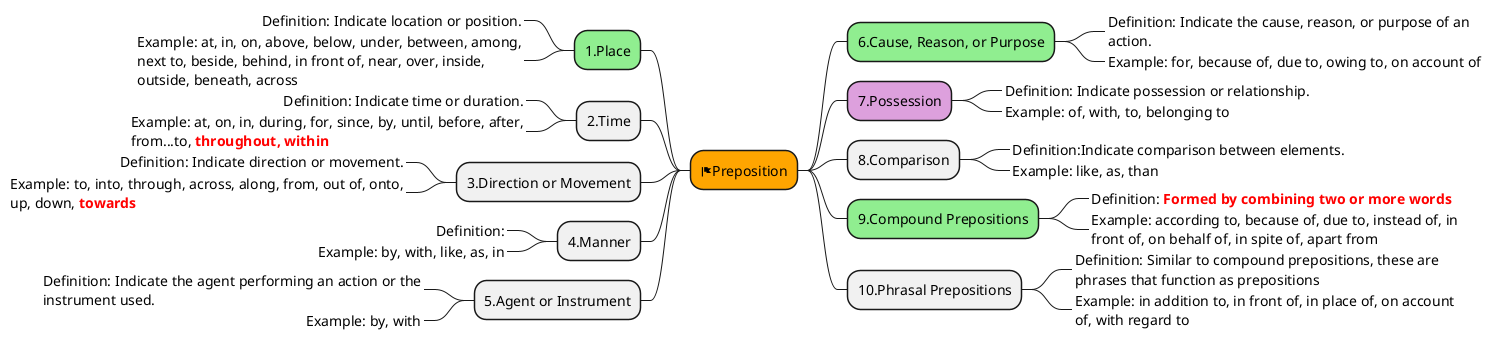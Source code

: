 @startmindmap
<style>
element {
  MaximumWidth 400
}
mindmapDiagram {
  .highlight {
    BackgroundColor lightgreen
  }
  .uncertain {
    BackgroundColor plum
  }
}
</style>

*[#Orange] <&flag>Preposition

left side
** 1.Place <<highlight>>
***_ Definition: Indicate location or position.
***_ Example: at, in, on, above, below, under, between, among, next to, beside, behind, in front of, near, over, inside, outside, beneath, across

** 2.Time
***_ Definition: Indicate time or duration.
***_ Example: at, on, in, during, for, since, by, until, before, after, from...to, <b><color:red>throughout, within

** 3.Direction or Movement
***_ Definition: Indicate direction or movement.
***_ Example: to, into, through, across, along, from, out of, onto, up, down, <b><color:red>towards

** 4.Manner
***_ Definition:
***_ Example: by, with, like, as, in

** 5.Agent or Instrument
***_ Definition: Indicate the agent performing an action or the instrument used.
***_ Example: by, with

right side
** 6.Cause, Reason, or Purpose <<highlight>>
***_ Definition: Indicate the cause, reason, or purpose of an action.
***_ Example: for, because of, due to, owing to, on account of

** 7.Possession <<uncertain>>
***_ Definition: Indicate possession or relationship.
***_ Example: of, with, to, belonging to

** 8.Comparison
***_ Definition:Indicate comparison between elements.
***_ Example: like, as, than

** 9.Compound Prepositions <<highlight>>
***_ Definition: <b><color:red>Formed by combining two or more words
***_ Example: according to, because of, due to, instead of, in front of, on behalf of, in spite of, apart from

** 10.Phrasal Prepositions
***_ Definition: Similar to compound prepositions, these are phrases that function as prepositions
***_ Example: in addition to, in front of, in place of, on account of, with regard to
@endmindmap